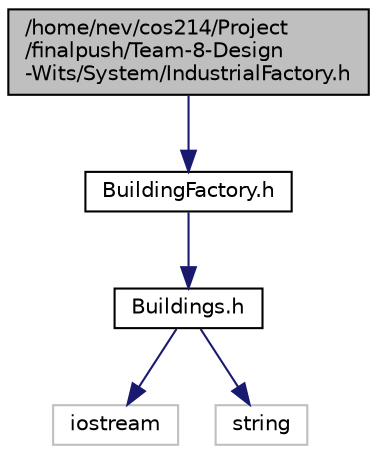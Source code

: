 digraph "/home/nev/cos214/Project/finalpush/Team-8-Design-Wits/System/IndustrialFactory.h"
{
 // LATEX_PDF_SIZE
  edge [fontname="Helvetica",fontsize="10",labelfontname="Helvetica",labelfontsize="10"];
  node [fontname="Helvetica",fontsize="10",shape=record];
  Node1 [label="/home/nev/cos214/Project\l/finalpush/Team-8-Design\l-Wits/System/IndustrialFactory.h",height=0.2,width=0.4,color="black", fillcolor="grey75", style="filled", fontcolor="black",tooltip="Defines the IndustrialFactory class interface."];
  Node1 -> Node2 [color="midnightblue",fontsize="10",style="solid",fontname="Helvetica"];
  Node2 [label="BuildingFactory.h",height=0.2,width=0.4,color="black", fillcolor="white", style="filled",URL="$BuildingFactory_8h.html",tooltip="Defines the BuildingFactory class interface."];
  Node2 -> Node3 [color="midnightblue",fontsize="10",style="solid",fontname="Helvetica"];
  Node3 [label="Buildings.h",height=0.2,width=0.4,color="black", fillcolor="white", style="filled",URL="$Buildings_8h.html",tooltip="Header file containing the Buildings abstract base class definition."];
  Node3 -> Node4 [color="midnightblue",fontsize="10",style="solid",fontname="Helvetica"];
  Node4 [label="iostream",height=0.2,width=0.4,color="grey75", fillcolor="white", style="filled",tooltip=" "];
  Node3 -> Node5 [color="midnightblue",fontsize="10",style="solid",fontname="Helvetica"];
  Node5 [label="string",height=0.2,width=0.4,color="grey75", fillcolor="white", style="filled",tooltip=" "];
}
